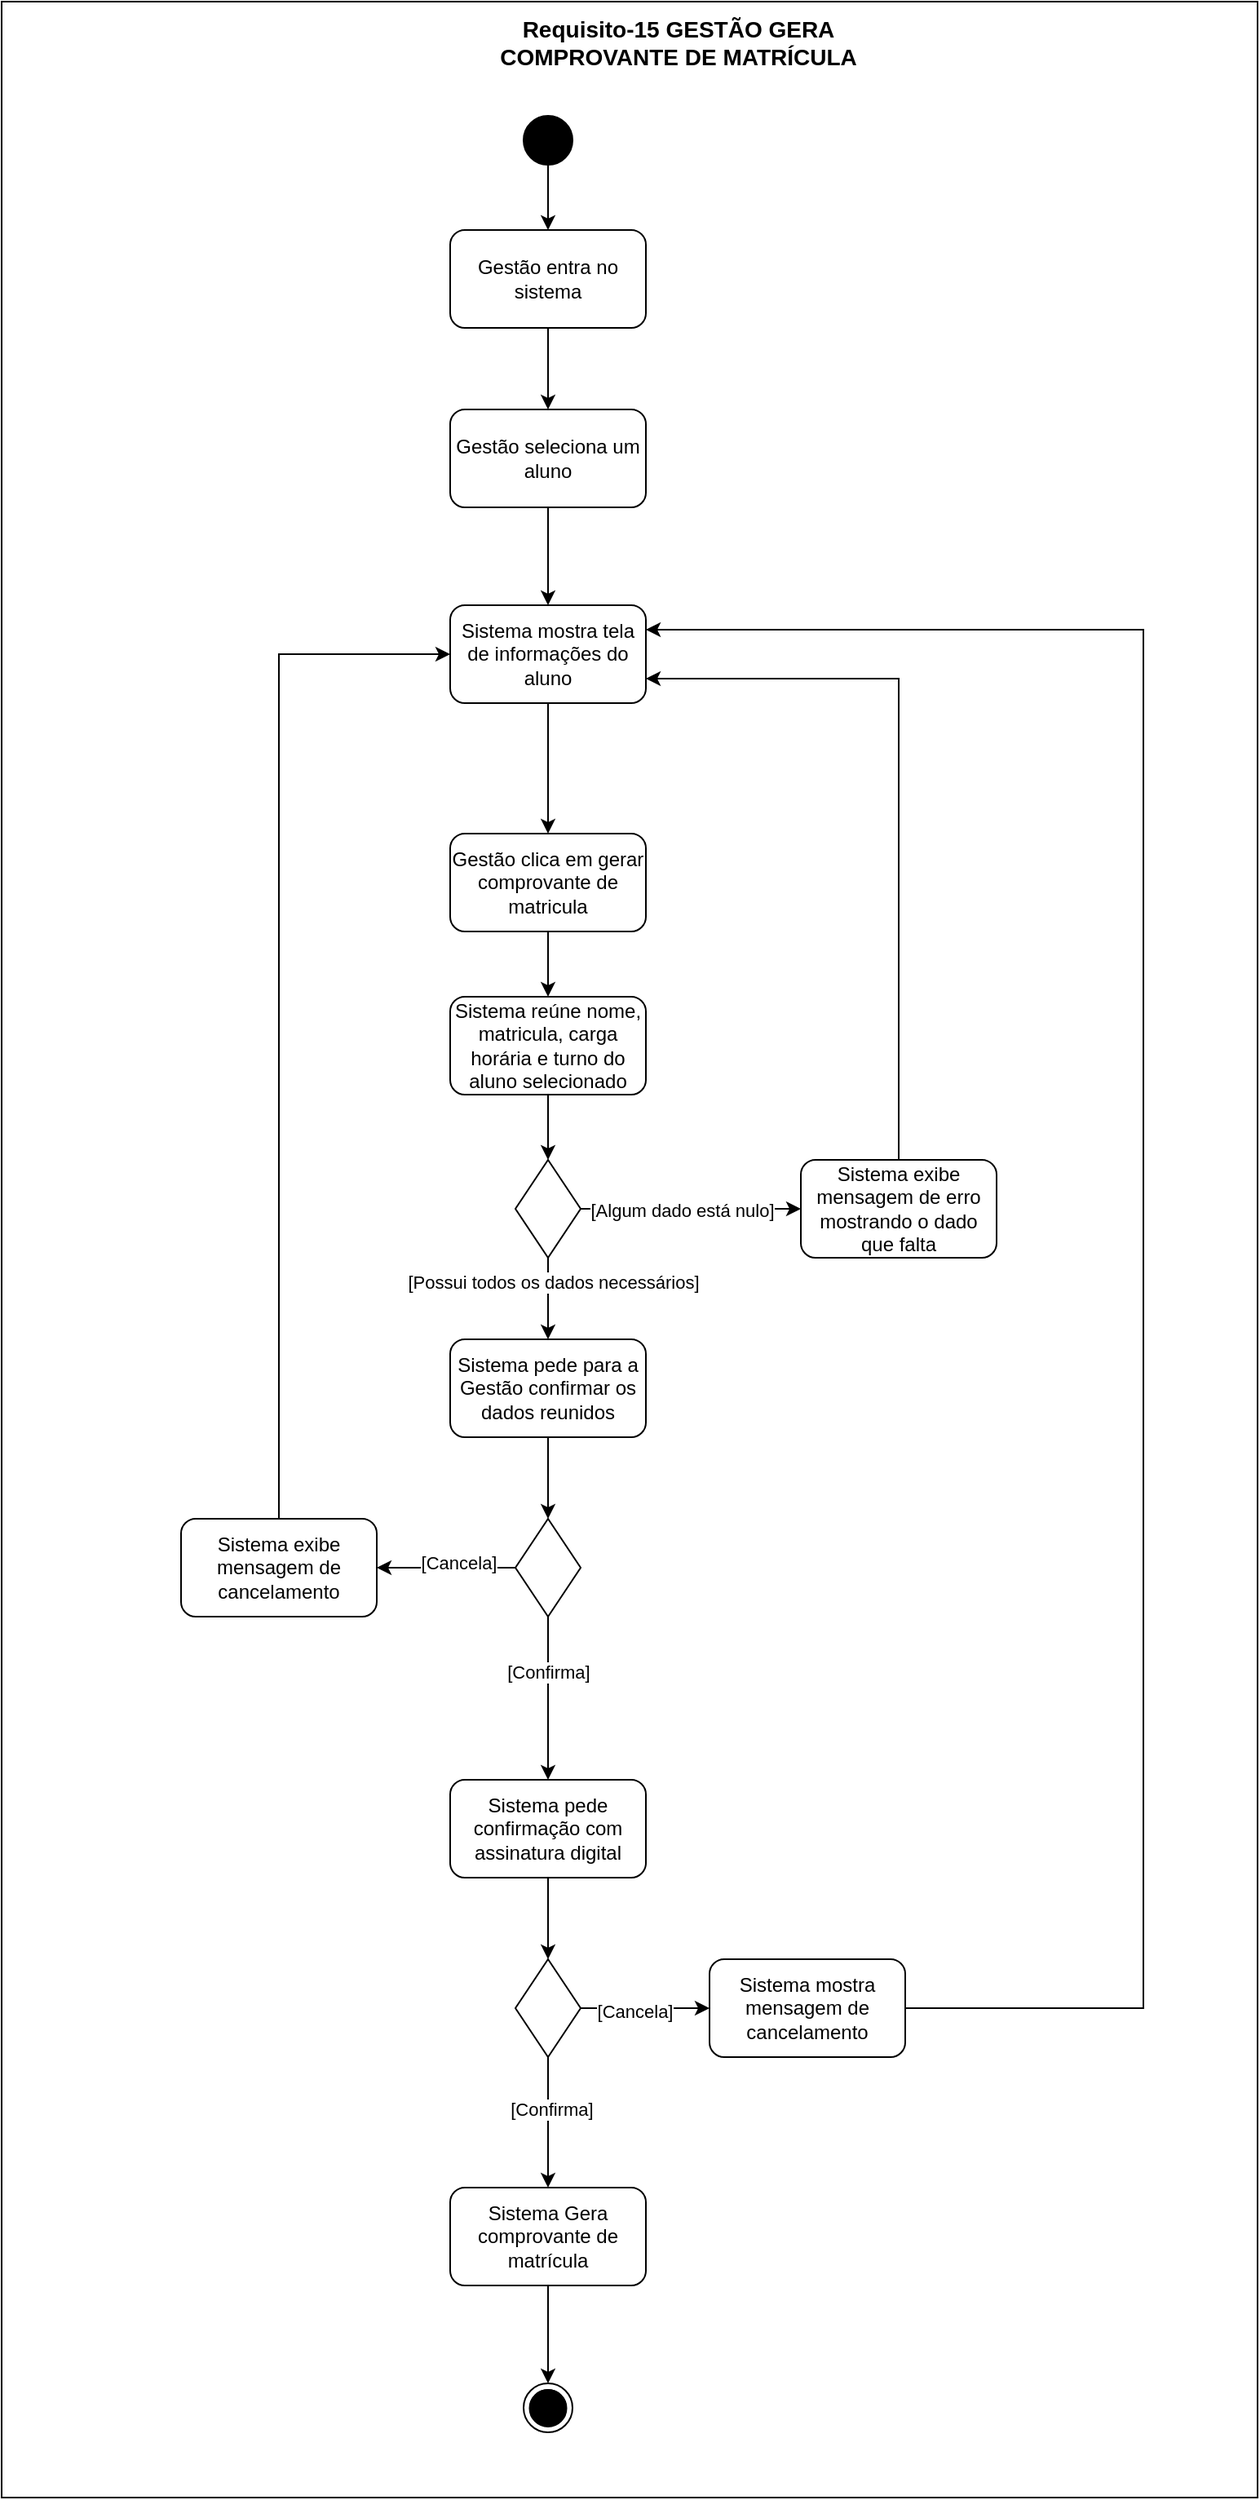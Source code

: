 <mxfile version="26.2.9">
  <diagram name="Página-1" id="VO0AwvHdA44kebhncTNj">
    <mxGraphModel dx="1775" dy="1740" grid="1" gridSize="10" guides="1" tooltips="1" connect="1" arrows="1" fold="1" page="1" pageScale="1" pageWidth="827" pageHeight="1169" math="0" shadow="0">
      <root>
        <mxCell id="0" />
        <mxCell id="1" parent="0" />
        <mxCell id="eaNFa7yRyqtscTY9dYG5-46" value="" style="rounded=0;whiteSpace=wrap;html=1;" parent="1" vertex="1">
          <mxGeometry x="-20" y="-1110" width="770" height="1530" as="geometry" />
        </mxCell>
        <mxCell id="eaNFa7yRyqtscTY9dYG5-4" value="" style="edgeStyle=orthogonalEdgeStyle;rounded=0;orthogonalLoop=1;jettySize=auto;html=1;" parent="1" source="eaNFa7yRyqtscTY9dYG5-2" target="eaNFa7yRyqtscTY9dYG5-3" edge="1">
          <mxGeometry relative="1" as="geometry" />
        </mxCell>
        <mxCell id="eaNFa7yRyqtscTY9dYG5-2" value="" style="ellipse;whiteSpace=wrap;html=1;aspect=fixed;fillColor=#000000;" parent="1" vertex="1">
          <mxGeometry x="300" y="-1040" width="30" height="30" as="geometry" />
        </mxCell>
        <mxCell id="eaNFa7yRyqtscTY9dYG5-6" value="" style="edgeStyle=orthogonalEdgeStyle;rounded=0;orthogonalLoop=1;jettySize=auto;html=1;entryX=0.5;entryY=0;entryDx=0;entryDy=0;" parent="1" source="eaNFa7yRyqtscTY9dYG5-3" target="J3CYG-HMUVptailfCt99-1" edge="1">
          <mxGeometry relative="1" as="geometry" />
        </mxCell>
        <mxCell id="eaNFa7yRyqtscTY9dYG5-3" value="Gestão entra no sistema" style="rounded=1;whiteSpace=wrap;html=1;fillColor=#FFFFFF;" parent="1" vertex="1">
          <mxGeometry x="255" y="-970" width="120" height="60" as="geometry" />
        </mxCell>
        <mxCell id="eaNFa7yRyqtscTY9dYG5-8" value="" style="edgeStyle=orthogonalEdgeStyle;rounded=0;orthogonalLoop=1;jettySize=auto;html=1;entryX=0.5;entryY=0;entryDx=0;entryDy=0;" parent="1" source="eaNFa7yRyqtscTY9dYG5-5" target="J3CYG-HMUVptailfCt99-3" edge="1">
          <mxGeometry relative="1" as="geometry" />
        </mxCell>
        <mxCell id="eaNFa7yRyqtscTY9dYG5-5" value="Sistema mostra tela de informações do aluno" style="whiteSpace=wrap;html=1;fillColor=#FFFFFF;rounded=1;" parent="1" vertex="1">
          <mxGeometry x="255" y="-740" width="120" height="60" as="geometry" />
        </mxCell>
        <mxCell id="eaNFa7yRyqtscTY9dYG5-14" style="edgeStyle=orthogonalEdgeStyle;rounded=0;orthogonalLoop=1;jettySize=auto;html=1;exitX=0.5;exitY=1;exitDx=0;exitDy=0;entryX=0.5;entryY=0;entryDx=0;entryDy=0;" parent="1" source="J3CYG-HMUVptailfCt99-3" target="eaNFa7yRyqtscTY9dYG5-18" edge="1">
          <mxGeometry relative="1" as="geometry">
            <mxPoint x="315" y="-305" as="sourcePoint" />
            <mxPoint x="315" y="-450" as="targetPoint" />
          </mxGeometry>
        </mxCell>
        <mxCell id="A4y0L2EK6-H5WKdleN7k-3" style="edgeStyle=orthogonalEdgeStyle;rounded=0;orthogonalLoop=1;jettySize=auto;html=1;exitX=0.5;exitY=1;exitDx=0;exitDy=0;entryX=0.5;entryY=0;entryDx=0;entryDy=0;" edge="1" parent="1" source="eaNFa7yRyqtscTY9dYG5-18" target="A4y0L2EK6-H5WKdleN7k-2">
          <mxGeometry relative="1" as="geometry" />
        </mxCell>
        <mxCell id="eaNFa7yRyqtscTY9dYG5-18" value="Sistema reúne nome, matricula, carga horária e turno do aluno selecionado" style="rounded=1;whiteSpace=wrap;html=1;" parent="1" vertex="1">
          <mxGeometry x="255" y="-500" width="120" height="60" as="geometry" />
        </mxCell>
        <mxCell id="eaNFa7yRyqtscTY9dYG5-32" style="edgeStyle=orthogonalEdgeStyle;rounded=0;orthogonalLoop=1;jettySize=auto;html=1;exitX=0.5;exitY=1;exitDx=0;exitDy=0;entryX=0.5;entryY=0;entryDx=0;entryDy=0;" parent="1" source="eaNFa7yRyqtscTY9dYG5-29" target="eaNFa7yRyqtscTY9dYG5-31" edge="1">
          <mxGeometry relative="1" as="geometry" />
        </mxCell>
        <mxCell id="eaNFa7yRyqtscTY9dYG5-29" value="Sistema pede confirmação com assinatura digital" style="whiteSpace=wrap;html=1;rounded=1;" parent="1" vertex="1">
          <mxGeometry x="255" y="-20" width="120" height="60" as="geometry" />
        </mxCell>
        <mxCell id="eaNFa7yRyqtscTY9dYG5-36" value="" style="edgeStyle=orthogonalEdgeStyle;rounded=0;orthogonalLoop=1;jettySize=auto;html=1;" parent="1" source="eaNFa7yRyqtscTY9dYG5-31" target="eaNFa7yRyqtscTY9dYG5-35" edge="1">
          <mxGeometry relative="1" as="geometry" />
        </mxCell>
        <mxCell id="eaNFa7yRyqtscTY9dYG5-37" value="[Confirma]" style="edgeLabel;html=1;align=center;verticalAlign=middle;resizable=0;points=[];" parent="eaNFa7yRyqtscTY9dYG5-36" vertex="1" connectable="0">
          <mxGeometry x="-0.2" y="2" relative="1" as="geometry">
            <mxPoint as="offset" />
          </mxGeometry>
        </mxCell>
        <mxCell id="eaNFa7yRyqtscTY9dYG5-43" value="" style="edgeStyle=orthogonalEdgeStyle;rounded=0;orthogonalLoop=1;jettySize=auto;html=1;" parent="1" source="eaNFa7yRyqtscTY9dYG5-31" target="eaNFa7yRyqtscTY9dYG5-42" edge="1">
          <mxGeometry relative="1" as="geometry" />
        </mxCell>
        <mxCell id="eaNFa7yRyqtscTY9dYG5-44" value="[Cancela]" style="edgeLabel;html=1;align=center;verticalAlign=middle;resizable=0;points=[];" parent="eaNFa7yRyqtscTY9dYG5-43" vertex="1" connectable="0">
          <mxGeometry x="-0.172" y="-2" relative="1" as="geometry">
            <mxPoint as="offset" />
          </mxGeometry>
        </mxCell>
        <mxCell id="eaNFa7yRyqtscTY9dYG5-31" value="" style="rhombus;whiteSpace=wrap;html=1;" parent="1" vertex="1">
          <mxGeometry x="295" y="90" width="40" height="60" as="geometry" />
        </mxCell>
        <mxCell id="eaNFa7yRyqtscTY9dYG5-41" style="edgeStyle=orthogonalEdgeStyle;rounded=0;orthogonalLoop=1;jettySize=auto;html=1;exitX=0.5;exitY=1;exitDx=0;exitDy=0;entryX=0.5;entryY=0;entryDx=0;entryDy=0;" parent="1" source="eaNFa7yRyqtscTY9dYG5-35" target="eaNFa7yRyqtscTY9dYG5-39" edge="1">
          <mxGeometry relative="1" as="geometry" />
        </mxCell>
        <mxCell id="eaNFa7yRyqtscTY9dYG5-35" value="Sistema Gera comprovante de matrícula" style="rounded=1;whiteSpace=wrap;html=1;" parent="1" vertex="1">
          <mxGeometry x="255" y="230" width="120" height="60" as="geometry" />
        </mxCell>
        <mxCell id="A4y0L2EK6-H5WKdleN7k-13" style="edgeStyle=orthogonalEdgeStyle;rounded=0;orthogonalLoop=1;jettySize=auto;html=1;exitX=1;exitY=0.5;exitDx=0;exitDy=0;entryX=1;entryY=0.25;entryDx=0;entryDy=0;" edge="1" parent="1" source="eaNFa7yRyqtscTY9dYG5-42" target="eaNFa7yRyqtscTY9dYG5-5">
          <mxGeometry relative="1" as="geometry">
            <Array as="points">
              <mxPoint x="680" y="120" />
              <mxPoint x="680" y="-725" />
            </Array>
          </mxGeometry>
        </mxCell>
        <mxCell id="eaNFa7yRyqtscTY9dYG5-42" value="Sistema mostra mensagem de cancelamento" style="rounded=1;whiteSpace=wrap;html=1;" parent="1" vertex="1">
          <mxGeometry x="414" y="90" width="120" height="60" as="geometry" />
        </mxCell>
        <mxCell id="eaNFa7yRyqtscTY9dYG5-48" value="Requisito-15 GESTÃO GERA COMPROVANTE DE MATRÍCULA" style="text;html=1;align=center;verticalAlign=middle;whiteSpace=wrap;rounded=0;fontStyle=1;fontSize=14;" parent="1" vertex="1">
          <mxGeometry x="245" y="-1100" width="300" height="30" as="geometry" />
        </mxCell>
        <mxCell id="J3CYG-HMUVptailfCt99-2" style="edgeStyle=orthogonalEdgeStyle;rounded=0;orthogonalLoop=1;jettySize=auto;html=1;exitX=0.5;exitY=1;exitDx=0;exitDy=0;entryX=0.5;entryY=0;entryDx=0;entryDy=0;" parent="1" source="J3CYG-HMUVptailfCt99-1" target="eaNFa7yRyqtscTY9dYG5-5" edge="1">
          <mxGeometry relative="1" as="geometry" />
        </mxCell>
        <mxCell id="J3CYG-HMUVptailfCt99-1" value="Gestão seleciona um aluno" style="whiteSpace=wrap;html=1;fillColor=#FFFFFF;rounded=1;" parent="1" vertex="1">
          <mxGeometry x="255" y="-860" width="120" height="60" as="geometry" />
        </mxCell>
        <mxCell id="J3CYG-HMUVptailfCt99-3" value="&lt;div&gt;Gestão clica em gerar comprovante de matricula&lt;/div&gt;" style="whiteSpace=wrap;html=1;fillColor=#FFFFFF;rounded=1;" parent="1" vertex="1">
          <mxGeometry x="255" y="-600" width="120" height="60" as="geometry" />
        </mxCell>
        <mxCell id="J3CYG-HMUVptailfCt99-11" style="edgeStyle=orthogonalEdgeStyle;rounded=0;orthogonalLoop=1;jettySize=auto;html=1;exitX=0.5;exitY=1;exitDx=0;exitDy=0;entryX=0.5;entryY=0;entryDx=0;entryDy=0;" parent="1" source="J3CYG-HMUVptailfCt99-8" target="J3CYG-HMUVptailfCt99-10" edge="1">
          <mxGeometry relative="1" as="geometry" />
        </mxCell>
        <mxCell id="J3CYG-HMUVptailfCt99-8" value="Sistema pede para a Gestão confirmar os dados reunidos" style="whiteSpace=wrap;html=1;rounded=1;" parent="1" vertex="1">
          <mxGeometry x="255" y="-290" width="120" height="60" as="geometry" />
        </mxCell>
        <mxCell id="J3CYG-HMUVptailfCt99-20" value="" style="edgeStyle=orthogonalEdgeStyle;rounded=0;orthogonalLoop=1;jettySize=auto;html=1;" parent="1" source="J3CYG-HMUVptailfCt99-10" target="J3CYG-HMUVptailfCt99-19" edge="1">
          <mxGeometry relative="1" as="geometry" />
        </mxCell>
        <mxCell id="J3CYG-HMUVptailfCt99-22" value="[Cancela]" style="edgeLabel;html=1;align=center;verticalAlign=middle;resizable=0;points=[];" parent="J3CYG-HMUVptailfCt99-20" vertex="1" connectable="0">
          <mxGeometry x="-0.165" y="-3" relative="1" as="geometry">
            <mxPoint as="offset" />
          </mxGeometry>
        </mxCell>
        <mxCell id="J3CYG-HMUVptailfCt99-23" style="edgeStyle=orthogonalEdgeStyle;rounded=0;orthogonalLoop=1;jettySize=auto;html=1;exitX=0.5;exitY=1;exitDx=0;exitDy=0;" parent="1" source="J3CYG-HMUVptailfCt99-10" target="eaNFa7yRyqtscTY9dYG5-29" edge="1">
          <mxGeometry relative="1" as="geometry" />
        </mxCell>
        <mxCell id="J3CYG-HMUVptailfCt99-24" value="[Confirma]" style="edgeLabel;html=1;align=center;verticalAlign=middle;resizable=0;points=[];" parent="J3CYG-HMUVptailfCt99-23" vertex="1" connectable="0">
          <mxGeometry x="-0.325" relative="1" as="geometry">
            <mxPoint as="offset" />
          </mxGeometry>
        </mxCell>
        <mxCell id="J3CYG-HMUVptailfCt99-10" value="" style="rhombus;whiteSpace=wrap;html=1;" parent="1" vertex="1">
          <mxGeometry x="295" y="-180" width="40" height="60" as="geometry" />
        </mxCell>
        <mxCell id="J3CYG-HMUVptailfCt99-21" style="edgeStyle=orthogonalEdgeStyle;rounded=0;orthogonalLoop=1;jettySize=auto;html=1;exitX=0.5;exitY=0;exitDx=0;exitDy=0;entryX=0;entryY=0.5;entryDx=0;entryDy=0;" parent="1" source="J3CYG-HMUVptailfCt99-19" target="eaNFa7yRyqtscTY9dYG5-5" edge="1">
          <mxGeometry relative="1" as="geometry" />
        </mxCell>
        <mxCell id="J3CYG-HMUVptailfCt99-19" value="Sistema exibe mensagem de cancelamento" style="rounded=1;whiteSpace=wrap;html=1;" parent="1" vertex="1">
          <mxGeometry x="90" y="-180" width="120" height="60" as="geometry" />
        </mxCell>
        <mxCell id="J3CYG-HMUVptailfCt99-25" value="" style="group" parent="1" vertex="1" connectable="0">
          <mxGeometry x="300" y="350" width="30" height="30" as="geometry" />
        </mxCell>
        <mxCell id="eaNFa7yRyqtscTY9dYG5-39" value="" style="ellipse;shape=doubleEllipse;whiteSpace=wrap;html=1;aspect=fixed;fillColor=#FFFFFF;" parent="J3CYG-HMUVptailfCt99-25" vertex="1">
          <mxGeometry width="30" height="30" as="geometry" />
        </mxCell>
        <mxCell id="eaNFa7yRyqtscTY9dYG5-40" value="" style="ellipse;shape=doubleEllipse;whiteSpace=wrap;html=1;aspect=fixed;fillColor=#000000;" parent="J3CYG-HMUVptailfCt99-25" vertex="1">
          <mxGeometry x="3.75" y="4" width="22.5" height="22.5" as="geometry" />
        </mxCell>
        <mxCell id="A4y0L2EK6-H5WKdleN7k-4" style="edgeStyle=orthogonalEdgeStyle;rounded=0;orthogonalLoop=1;jettySize=auto;html=1;exitX=0.5;exitY=1;exitDx=0;exitDy=0;" edge="1" parent="1" source="A4y0L2EK6-H5WKdleN7k-2" target="J3CYG-HMUVptailfCt99-8">
          <mxGeometry relative="1" as="geometry" />
        </mxCell>
        <mxCell id="A4y0L2EK6-H5WKdleN7k-15" value="[Possui todos os dados necessários]" style="edgeLabel;html=1;align=center;verticalAlign=middle;resizable=0;points=[];" vertex="1" connectable="0" parent="A4y0L2EK6-H5WKdleN7k-4">
          <mxGeometry x="-0.4" y="3" relative="1" as="geometry">
            <mxPoint as="offset" />
          </mxGeometry>
        </mxCell>
        <mxCell id="A4y0L2EK6-H5WKdleN7k-7" value="" style="edgeStyle=orthogonalEdgeStyle;rounded=0;orthogonalLoop=1;jettySize=auto;html=1;" edge="1" parent="1" source="A4y0L2EK6-H5WKdleN7k-2" target="A4y0L2EK6-H5WKdleN7k-6">
          <mxGeometry relative="1" as="geometry" />
        </mxCell>
        <mxCell id="A4y0L2EK6-H5WKdleN7k-11" value="[Algum dado está nulo]" style="edgeLabel;html=1;align=center;verticalAlign=middle;resizable=0;points=[];" vertex="1" connectable="0" parent="A4y0L2EK6-H5WKdleN7k-7">
          <mxGeometry x="-0.082" y="-1" relative="1" as="geometry">
            <mxPoint as="offset" />
          </mxGeometry>
        </mxCell>
        <mxCell id="A4y0L2EK6-H5WKdleN7k-2" value="" style="rhombus;whiteSpace=wrap;html=1;" vertex="1" parent="1">
          <mxGeometry x="295" y="-400" width="40" height="60" as="geometry" />
        </mxCell>
        <mxCell id="A4y0L2EK6-H5WKdleN7k-12" style="edgeStyle=orthogonalEdgeStyle;rounded=0;orthogonalLoop=1;jettySize=auto;html=1;exitX=0.5;exitY=0;exitDx=0;exitDy=0;entryX=1;entryY=0.75;entryDx=0;entryDy=0;" edge="1" parent="1" source="A4y0L2EK6-H5WKdleN7k-6" target="eaNFa7yRyqtscTY9dYG5-5">
          <mxGeometry relative="1" as="geometry" />
        </mxCell>
        <mxCell id="A4y0L2EK6-H5WKdleN7k-6" value="Sistema exibe mensagem de erro mostrando o dado que falta" style="rounded=1;whiteSpace=wrap;html=1;" vertex="1" parent="1">
          <mxGeometry x="470" y="-400" width="120" height="60" as="geometry" />
        </mxCell>
      </root>
    </mxGraphModel>
  </diagram>
</mxfile>

